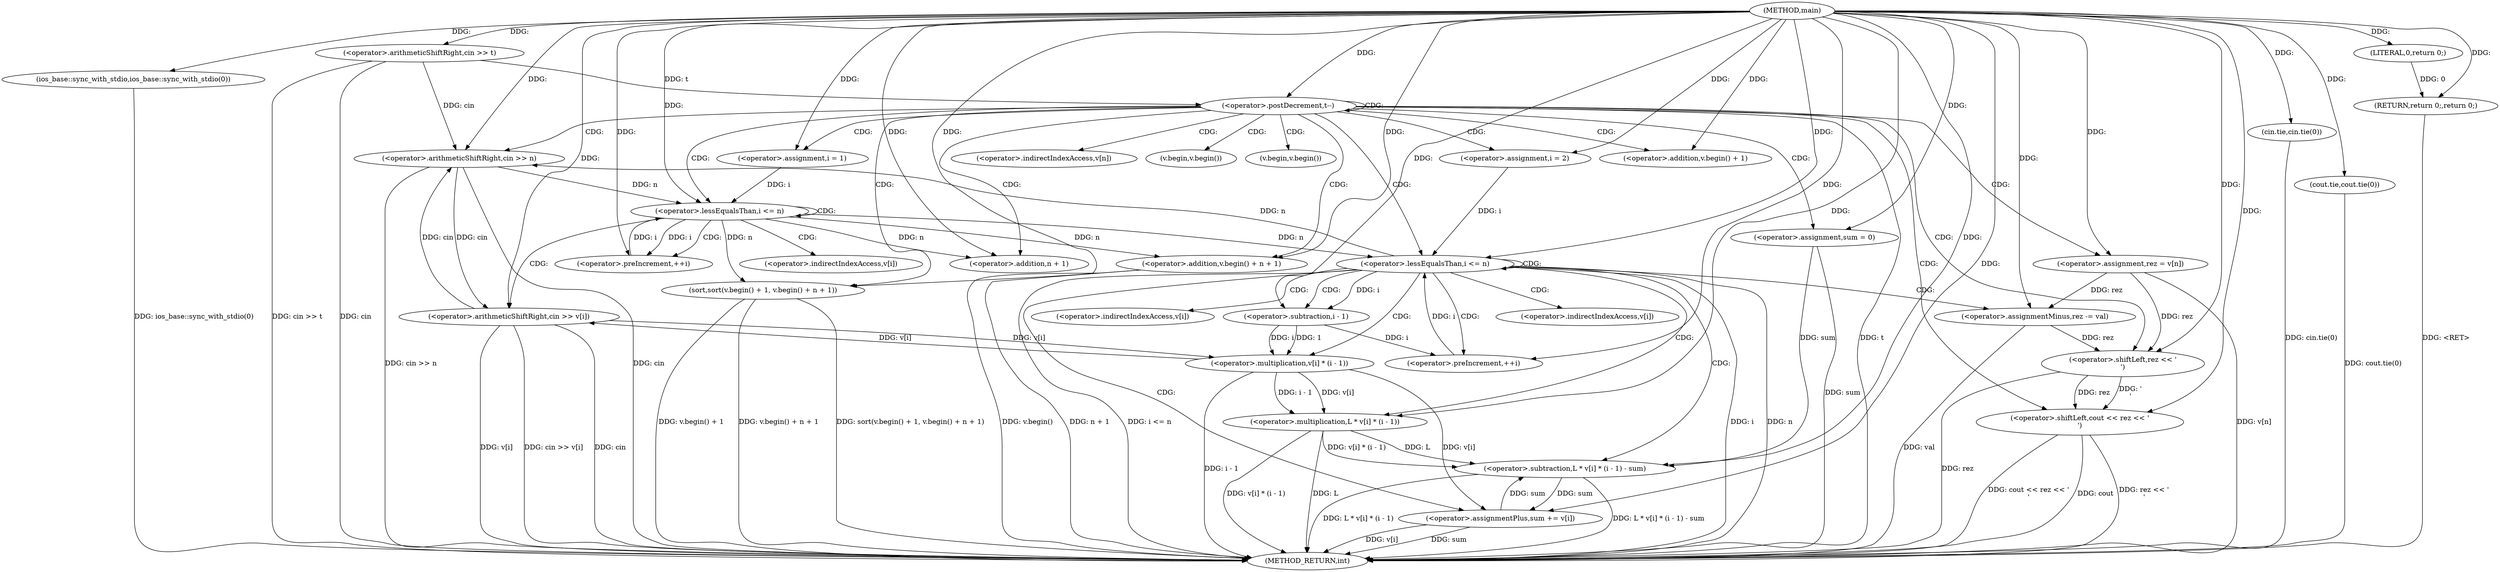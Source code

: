 digraph "main" {  
"1000101" [label = "(METHOD,main)" ]
"1000194" [label = "(METHOD_RETURN,int)" ]
"1000103" [label = "(ios_base::sync_with_stdio,ios_base::sync_with_stdio(0))" ]
"1000111" [label = "(<operator>.arithmeticShiftRight,cin >> t)" ]
"1000192" [label = "(RETURN,return 0;,return 0;)" ]
"1000106" [label = "(cin.tie,cin.tie(0))" ]
"1000108" [label = "(cout.tie,cout.tie(0))" ]
"1000115" [label = "(<operator>.postDecrement,t--)" ]
"1000193" [label = "(LITERAL,0,return 0;)" ]
"1000119" [label = "(<operator>.arithmeticShiftRight,cin >> n)" ]
"1000138" [label = "(sort,sort(v.begin() + 1, v.begin() + n + 1))" ]
"1000148" [label = "(<operator>.assignment,rez = v[n])" ]
"1000154" [label = "(<operator>.assignment,sum = 0)" ]
"1000187" [label = "(<operator>.shiftLeft,cout << rez << '\n')" ]
"1000125" [label = "(<operator>.assignment,i = 1)" ]
"1000128" [label = "(<operator>.lessEqualsThan,i <= n)" ]
"1000131" [label = "(<operator>.preIncrement,++i)" ]
"1000133" [label = "(<operator>.arithmeticShiftRight,cin >> v[i])" ]
"1000159" [label = "(<operator>.assignment,i = 2)" ]
"1000162" [label = "(<operator>.lessEqualsThan,i <= n)" ]
"1000165" [label = "(<operator>.preIncrement,++i)" ]
"1000139" [label = "(<operator>.addition,v.begin() + 1)" ]
"1000142" [label = "(<operator>.addition,v.begin() + n + 1)" ]
"1000168" [label = "(<operator>.subtraction,L * v[i] * (i - 1) - sum)" ]
"1000179" [label = "(<operator>.assignmentMinus,rez -= val)" ]
"1000182" [label = "(<operator>.assignmentPlus,sum += v[i])" ]
"1000189" [label = "(<operator>.shiftLeft,rez << '\n')" ]
"1000144" [label = "(<operator>.addition,n + 1)" ]
"1000169" [label = "(<operator>.multiplication,L * v[i] * (i - 1))" ]
"1000171" [label = "(<operator>.multiplication,v[i] * (i - 1))" ]
"1000175" [label = "(<operator>.subtraction,i - 1)" ]
"1000150" [label = "(<operator>.indirectIndexAccess,v[n])" ]
"1000135" [label = "(<operator>.indirectIndexAccess,v[i])" ]
"1000140" [label = "(v.begin,v.begin())" ]
"1000143" [label = "(v.begin,v.begin())" ]
"1000184" [label = "(<operator>.indirectIndexAccess,v[i])" ]
"1000172" [label = "(<operator>.indirectIndexAccess,v[i])" ]
  "1000103" -> "1000194"  [ label = "DDG: ios_base::sync_with_stdio(0)"] 
  "1000106" -> "1000194"  [ label = "DDG: cin.tie(0)"] 
  "1000108" -> "1000194"  [ label = "DDG: cout.tie(0)"] 
  "1000111" -> "1000194"  [ label = "DDG: cin"] 
  "1000111" -> "1000194"  [ label = "DDG: cin >> t"] 
  "1000115" -> "1000194"  [ label = "DDG: t"] 
  "1000119" -> "1000194"  [ label = "DDG: cin"] 
  "1000119" -> "1000194"  [ label = "DDG: cin >> n"] 
  "1000138" -> "1000194"  [ label = "DDG: v.begin() + 1"] 
  "1000142" -> "1000194"  [ label = "DDG: v.begin()"] 
  "1000142" -> "1000194"  [ label = "DDG: n + 1"] 
  "1000138" -> "1000194"  [ label = "DDG: v.begin() + n + 1"] 
  "1000138" -> "1000194"  [ label = "DDG: sort(v.begin() + 1, v.begin() + n + 1)"] 
  "1000148" -> "1000194"  [ label = "DDG: v[n]"] 
  "1000154" -> "1000194"  [ label = "DDG: sum"] 
  "1000162" -> "1000194"  [ label = "DDG: i"] 
  "1000162" -> "1000194"  [ label = "DDG: n"] 
  "1000162" -> "1000194"  [ label = "DDG: i <= n"] 
  "1000189" -> "1000194"  [ label = "DDG: rez"] 
  "1000187" -> "1000194"  [ label = "DDG: rez << '\n'"] 
  "1000187" -> "1000194"  [ label = "DDG: cout << rez << '\n'"] 
  "1000171" -> "1000194"  [ label = "DDG: i - 1"] 
  "1000169" -> "1000194"  [ label = "DDG: v[i] * (i - 1)"] 
  "1000168" -> "1000194"  [ label = "DDG: L * v[i] * (i - 1)"] 
  "1000168" -> "1000194"  [ label = "DDG: L * v[i] * (i - 1) - sum"] 
  "1000182" -> "1000194"  [ label = "DDG: sum"] 
  "1000182" -> "1000194"  [ label = "DDG: v[i]"] 
  "1000133" -> "1000194"  [ label = "DDG: cin"] 
  "1000133" -> "1000194"  [ label = "DDG: v[i]"] 
  "1000133" -> "1000194"  [ label = "DDG: cin >> v[i]"] 
  "1000192" -> "1000194"  [ label = "DDG: <RET>"] 
  "1000187" -> "1000194"  [ label = "DDG: cout"] 
  "1000179" -> "1000194"  [ label = "DDG: val"] 
  "1000169" -> "1000194"  [ label = "DDG: L"] 
  "1000193" -> "1000192"  [ label = "DDG: 0"] 
  "1000101" -> "1000192"  [ label = "DDG: "] 
  "1000101" -> "1000103"  [ label = "DDG: "] 
  "1000101" -> "1000111"  [ label = "DDG: "] 
  "1000101" -> "1000193"  [ label = "DDG: "] 
  "1000101" -> "1000106"  [ label = "DDG: "] 
  "1000101" -> "1000108"  [ label = "DDG: "] 
  "1000111" -> "1000115"  [ label = "DDG: t"] 
  "1000101" -> "1000115"  [ label = "DDG: "] 
  "1000101" -> "1000154"  [ label = "DDG: "] 
  "1000111" -> "1000119"  [ label = "DDG: cin"] 
  "1000133" -> "1000119"  [ label = "DDG: cin"] 
  "1000101" -> "1000119"  [ label = "DDG: "] 
  "1000162" -> "1000119"  [ label = "DDG: n"] 
  "1000101" -> "1000125"  [ label = "DDG: "] 
  "1000101" -> "1000138"  [ label = "DDG: "] 
  "1000128" -> "1000138"  [ label = "DDG: n"] 
  "1000101" -> "1000148"  [ label = "DDG: "] 
  "1000101" -> "1000159"  [ label = "DDG: "] 
  "1000101" -> "1000187"  [ label = "DDG: "] 
  "1000189" -> "1000187"  [ label = "DDG: '\n'"] 
  "1000189" -> "1000187"  [ label = "DDG: rez"] 
  "1000125" -> "1000128"  [ label = "DDG: i"] 
  "1000131" -> "1000128"  [ label = "DDG: i"] 
  "1000101" -> "1000128"  [ label = "DDG: "] 
  "1000119" -> "1000128"  [ label = "DDG: n"] 
  "1000128" -> "1000131"  [ label = "DDG: i"] 
  "1000101" -> "1000131"  [ label = "DDG: "] 
  "1000119" -> "1000133"  [ label = "DDG: cin"] 
  "1000101" -> "1000133"  [ label = "DDG: "] 
  "1000171" -> "1000133"  [ label = "DDG: v[i]"] 
  "1000101" -> "1000139"  [ label = "DDG: "] 
  "1000101" -> "1000142"  [ label = "DDG: "] 
  "1000128" -> "1000142"  [ label = "DDG: n"] 
  "1000159" -> "1000162"  [ label = "DDG: i"] 
  "1000165" -> "1000162"  [ label = "DDG: i"] 
  "1000101" -> "1000162"  [ label = "DDG: "] 
  "1000128" -> "1000162"  [ label = "DDG: n"] 
  "1000175" -> "1000165"  [ label = "DDG: i"] 
  "1000101" -> "1000165"  [ label = "DDG: "] 
  "1000101" -> "1000179"  [ label = "DDG: "] 
  "1000171" -> "1000182"  [ label = "DDG: v[i]"] 
  "1000148" -> "1000189"  [ label = "DDG: rez"] 
  "1000179" -> "1000189"  [ label = "DDG: rez"] 
  "1000101" -> "1000189"  [ label = "DDG: "] 
  "1000128" -> "1000144"  [ label = "DDG: n"] 
  "1000101" -> "1000144"  [ label = "DDG: "] 
  "1000169" -> "1000168"  [ label = "DDG: L"] 
  "1000169" -> "1000168"  [ label = "DDG: v[i] * (i - 1)"] 
  "1000154" -> "1000168"  [ label = "DDG: sum"] 
  "1000182" -> "1000168"  [ label = "DDG: sum"] 
  "1000101" -> "1000168"  [ label = "DDG: "] 
  "1000148" -> "1000179"  [ label = "DDG: rez"] 
  "1000168" -> "1000182"  [ label = "DDG: sum"] 
  "1000101" -> "1000182"  [ label = "DDG: "] 
  "1000101" -> "1000169"  [ label = "DDG: "] 
  "1000171" -> "1000169"  [ label = "DDG: v[i]"] 
  "1000171" -> "1000169"  [ label = "DDG: i - 1"] 
  "1000133" -> "1000171"  [ label = "DDG: v[i]"] 
  "1000175" -> "1000171"  [ label = "DDG: i"] 
  "1000175" -> "1000171"  [ label = "DDG: 1"] 
  "1000162" -> "1000175"  [ label = "DDG: i"] 
  "1000101" -> "1000175"  [ label = "DDG: "] 
  "1000115" -> "1000125"  [ label = "CDG: "] 
  "1000115" -> "1000142"  [ label = "CDG: "] 
  "1000115" -> "1000128"  [ label = "CDG: "] 
  "1000115" -> "1000119"  [ label = "CDG: "] 
  "1000115" -> "1000150"  [ label = "CDG: "] 
  "1000115" -> "1000139"  [ label = "CDG: "] 
  "1000115" -> "1000148"  [ label = "CDG: "] 
  "1000115" -> "1000144"  [ label = "CDG: "] 
  "1000115" -> "1000189"  [ label = "CDG: "] 
  "1000115" -> "1000143"  [ label = "CDG: "] 
  "1000115" -> "1000159"  [ label = "CDG: "] 
  "1000115" -> "1000154"  [ label = "CDG: "] 
  "1000115" -> "1000115"  [ label = "CDG: "] 
  "1000115" -> "1000162"  [ label = "CDG: "] 
  "1000115" -> "1000187"  [ label = "CDG: "] 
  "1000115" -> "1000140"  [ label = "CDG: "] 
  "1000115" -> "1000138"  [ label = "CDG: "] 
  "1000128" -> "1000128"  [ label = "CDG: "] 
  "1000128" -> "1000135"  [ label = "CDG: "] 
  "1000128" -> "1000133"  [ label = "CDG: "] 
  "1000128" -> "1000131"  [ label = "CDG: "] 
  "1000162" -> "1000182"  [ label = "CDG: "] 
  "1000162" -> "1000165"  [ label = "CDG: "] 
  "1000162" -> "1000172"  [ label = "CDG: "] 
  "1000162" -> "1000169"  [ label = "CDG: "] 
  "1000162" -> "1000168"  [ label = "CDG: "] 
  "1000162" -> "1000175"  [ label = "CDG: "] 
  "1000162" -> "1000171"  [ label = "CDG: "] 
  "1000162" -> "1000179"  [ label = "CDG: "] 
  "1000162" -> "1000184"  [ label = "CDG: "] 
  "1000162" -> "1000162"  [ label = "CDG: "] 
}
